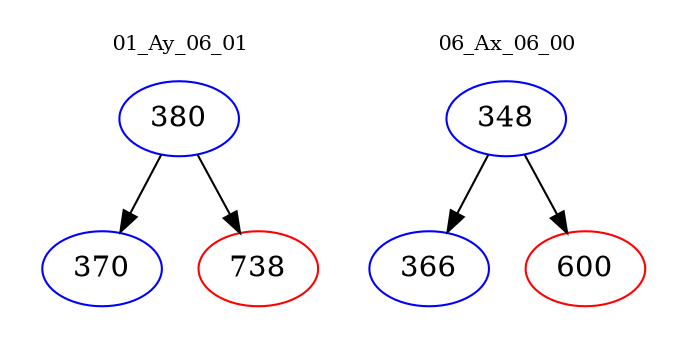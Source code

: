 digraph{
subgraph cluster_0 {
color = white
label = "01_Ay_06_01";
fontsize=10;
T0_380 [label="380", color="blue"]
T0_380 -> T0_370 [color="black"]
T0_370 [label="370", color="blue"]
T0_380 -> T0_738 [color="black"]
T0_738 [label="738", color="red"]
}
subgraph cluster_1 {
color = white
label = "06_Ax_06_00";
fontsize=10;
T1_348 [label="348", color="blue"]
T1_348 -> T1_366 [color="black"]
T1_366 [label="366", color="blue"]
T1_348 -> T1_600 [color="black"]
T1_600 [label="600", color="red"]
}
}
